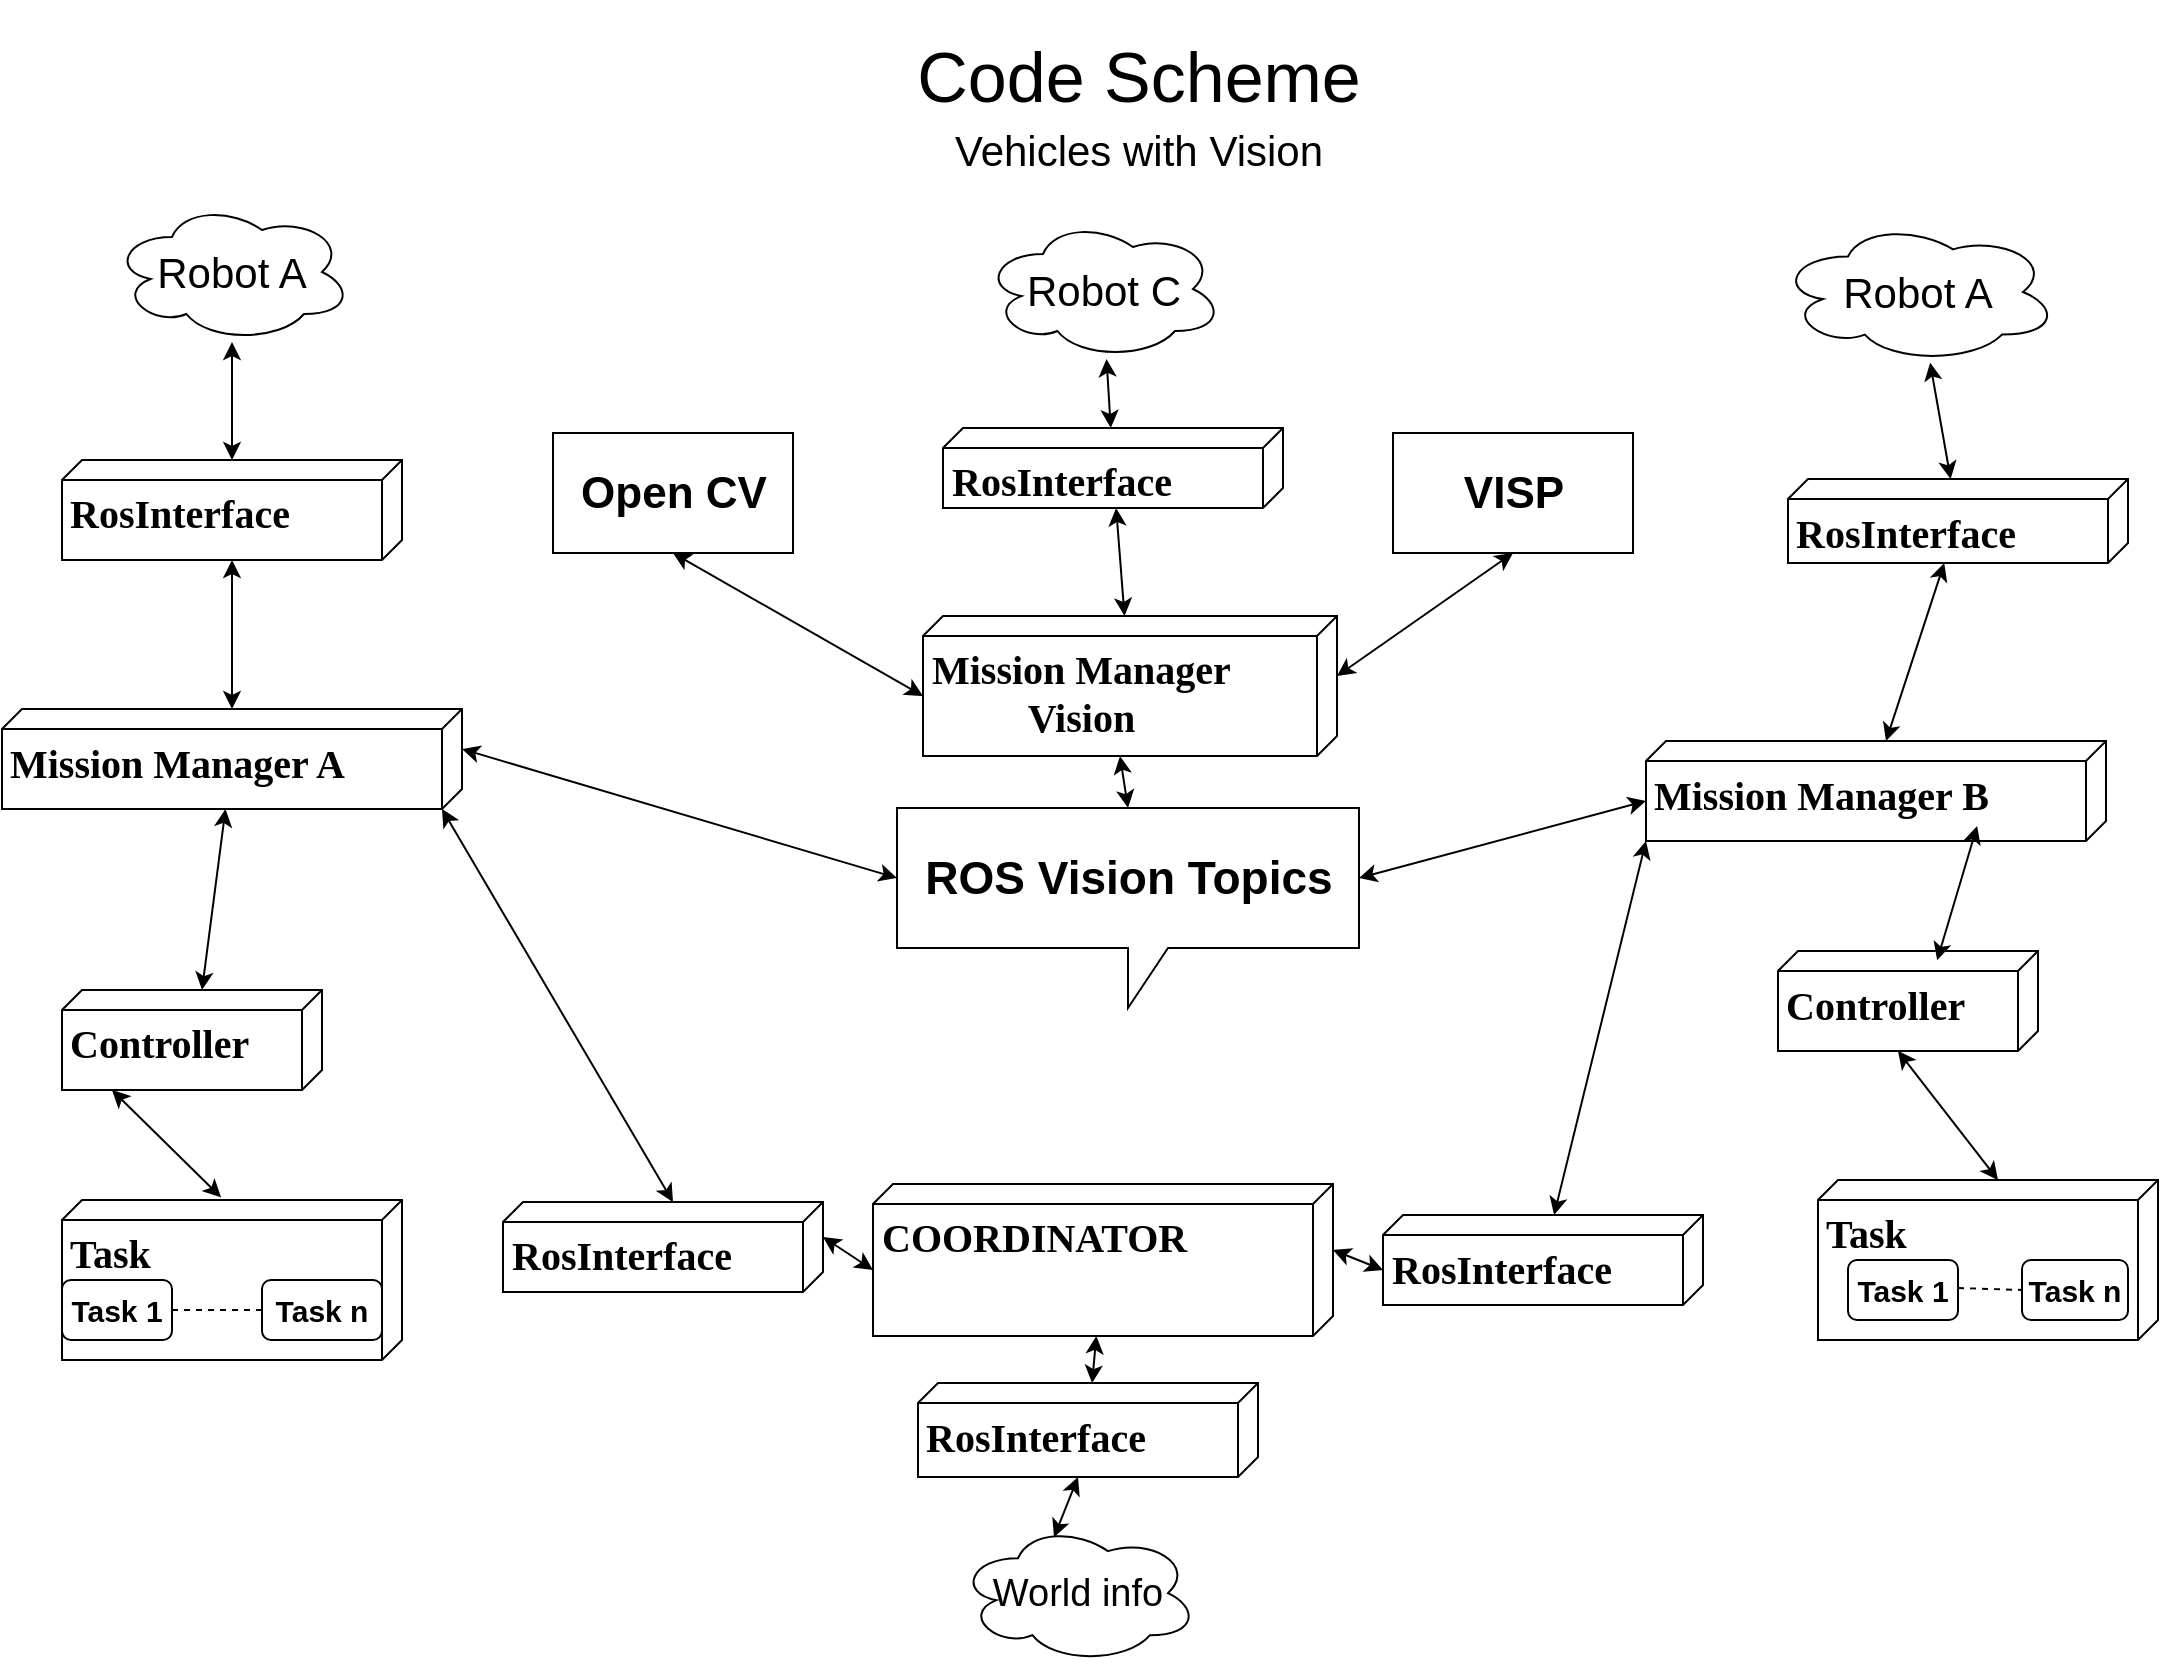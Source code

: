 <mxfile version="10.6.7" type="device"><diagram name="Page-1" id="5f0bae14-7c28-e335-631c-24af17079c00"><mxGraphModel dx="1379" dy="697" grid="1" gridSize="10" guides="1" tooltips="1" connect="1" arrows="1" fold="1" page="1" pageScale="1" pageWidth="1100" pageHeight="850" background="#ffffff" math="0" shadow="0"><root><mxCell id="0"/><mxCell id="1" parent="0"/><mxCell id="JcpDHUBGxtpZMHkQBKUx-31" style="edgeStyle=orthogonalEdgeStyle;rounded=0;orthogonalLoop=1;jettySize=auto;html=1;exitX=0;exitY=0;exitDx=110;exitDy=170;exitPerimeter=0;entryX=0.5;entryY=0;entryDx=0;entryDy=0;shape=link;strokeColor=none;" parent="1" source="39150e848f15840c-1" edge="1"><mxGeometry relative="1" as="geometry"><mxPoint x="175.286" y="220.143" as="targetPoint"/></mxGeometry></mxCell><mxCell id="39150e848f15840c-1" value="&lt;div align=&quot;center&quot;&gt;&lt;b&gt;&lt;font style=&quot;font-size: 20px&quot;&gt;RosInterface&lt;/font&gt;&lt;/b&gt;&lt;span&gt;&lt;b&gt;&lt;br&gt;&lt;/b&gt;&lt;/span&gt;&lt;/div&gt;&lt;div align=&quot;center&quot;&gt;&lt;span&gt;&lt;br&gt;&lt;/span&gt;&lt;/div&gt;&lt;div style=&quot;font-size: 14px&quot; align=&quot;center&quot;&gt;&lt;span&gt;&lt;br&gt;&lt;/span&gt;&lt;/div&gt;&lt;div style=&quot;font-size: 14px&quot; align=&quot;center&quot;&gt;&lt;span&gt;&lt;br&gt;&lt;/span&gt;&lt;/div&gt;" style="verticalAlign=top;align=left;spacingTop=8;spacingLeft=2;spacingRight=12;shape=cube;size=10;direction=south;fontStyle=0;html=1;rounded=0;shadow=0;comic=0;labelBackgroundColor=none;strokeColor=#000000;strokeWidth=1;fillColor=#ffffff;fontFamily=Verdana;fontSize=12;fontColor=#000000;" parent="1" vertex="1"><mxGeometry x="40" y="240" width="170" height="50" as="geometry"/></mxCell><mxCell id="39150e848f15840c-2" value="&lt;div style=&quot;font-size: 20px&quot; align=&quot;left&quot;&gt;&lt;font style=&quot;font-size: 20px&quot;&gt;&lt;b&gt;Mission Manager A&lt;/b&gt;&lt;span&gt;&lt;b&gt;&lt;br&gt;&lt;/b&gt;&lt;/span&gt;&lt;/font&gt;&lt;/div&gt;&lt;div style=&quot;font-size: 20px&quot; align=&quot;left&quot;&gt;&lt;font style=&quot;font-size: 20px&quot;&gt;&lt;span&gt;&lt;br&gt;&lt;/span&gt;&lt;/font&gt;&lt;/div&gt;&lt;div style=&quot;font-size: 15px&quot; align=&quot;left&quot;&gt;&lt;font style=&quot;font-size: 15px&quot;&gt;&lt;span&gt;&lt;font style=&quot;font-size: 15px&quot;&gt;&lt;br&gt;&lt;/font&gt;&lt;/span&gt;&lt;/font&gt;&lt;/div&gt;&lt;div style=&quot;font-size: 15px&quot; align=&quot;left&quot;&gt;&lt;font style=&quot;font-size: 15px&quot;&gt;&lt;span&gt;&lt;br&gt;&lt;/span&gt;&lt;/font&gt;&lt;/div&gt;" style="verticalAlign=top;align=left;spacingTop=8;spacingLeft=2;spacingRight=12;shape=cube;size=10;direction=south;fontStyle=0;html=1;rounded=0;shadow=0;comic=0;labelBackgroundColor=none;strokeColor=#000000;strokeWidth=1;fillColor=#ffffff;fontFamily=Verdana;fontSize=12;fontColor=#000000;" parent="1" vertex="1"><mxGeometry x="10" y="364.5" width="230" height="50" as="geometry"/></mxCell><mxCell id="39150e848f15840c-3" value="&lt;div style=&quot;font-size: 20px&quot;&gt;&lt;b&gt;Task&lt;/b&gt;&lt;/div&gt;&lt;div&gt;&amp;nbsp;&lt;br&gt;&lt;/div&gt;" style="verticalAlign=top;align=left;spacingTop=8;spacingLeft=2;spacingRight=12;shape=cube;size=10;direction=south;fontStyle=0;html=1;rounded=0;shadow=0;comic=0;labelBackgroundColor=none;strokeColor=#000000;strokeWidth=1;fillColor=#ffffff;fontFamily=Verdana;fontSize=12;fontColor=#000000;" parent="1" vertex="1"><mxGeometry x="40" y="610" width="170" height="80" as="geometry"/></mxCell><mxCell id="JcpDHUBGxtpZMHkQBKUx-4" value="" style="endArrow=classic;startArrow=classic;html=1;" parent="1" source="39150e848f15840c-1" target="39150e848f15840c-2" edge="1"><mxGeometry width="50" height="50" relative="1" as="geometry"><mxPoint x="385" y="112.5" as="sourcePoint"/><mxPoint x="435" y="62.5" as="targetPoint"/></mxGeometry></mxCell><mxCell id="sYWxKbz_J7B2PeeYU7CP-4" style="rounded=0;orthogonalLoop=1;jettySize=auto;html=1;entryX=-0.016;entryY=0.532;entryDx=0;entryDy=0;entryPerimeter=0;elbow=vertical;exitX=0;exitY=0;exitDx=50;exitDy=105;exitPerimeter=0;startArrow=classic;startFill=1;" edge="1" parent="1" source="JcpDHUBGxtpZMHkQBKUx-8" target="39150e848f15840c-3"><mxGeometry relative="1" as="geometry"><mxPoint x="120" y="560" as="sourcePoint"/></mxGeometry></mxCell><mxCell id="JcpDHUBGxtpZMHkQBKUx-8" value="&lt;div style=&quot;font-size: 20px&quot; align=&quot;center&quot;&gt;&lt;b&gt;Controller&lt;/b&gt;&lt;font style=&quot;font-size: 20px&quot;&gt;&lt;span&gt;&lt;b&gt;&lt;br&gt;&lt;/b&gt;&lt;/span&gt;&lt;/font&gt;&lt;/div&gt;&lt;div style=&quot;font-size: 15px&quot; align=&quot;center&quot;&gt;&lt;font style=&quot;font-size: 15px&quot;&gt;&lt;span&gt;&lt;/span&gt;&lt;/font&gt; &lt;br&gt;&lt;/div&gt;" style="verticalAlign=top;align=left;spacingTop=8;spacingLeft=2;spacingRight=12;shape=cube;size=10;direction=south;fontStyle=0;html=1;rounded=0;shadow=0;comic=0;labelBackgroundColor=none;strokeColor=#000000;strokeWidth=1;fillColor=#ffffff;fontFamily=Verdana;fontSize=12;fontColor=#000000;" parent="1" vertex="1"><mxGeometry x="40" y="505" width="130" height="50" as="geometry"/></mxCell><mxCell id="JcpDHUBGxtpZMHkQBKUx-14" value="&lt;div style=&quot;font-size: 15px&quot;&gt;&lt;font style=&quot;font-size: 15px&quot;&gt;&lt;b&gt;Task 1&lt;/b&gt;&lt;/font&gt;&lt;/div&gt;&lt;div style=&quot;font-size: 15px&quot;&gt;&lt;font style=&quot;font-size: 15px&quot;&gt;&lt;b&gt;&lt;br&gt;&lt;/b&gt;&lt;/font&gt;&lt;/div&gt;" style="rounded=1;whiteSpace=wrap;html=1;verticalAlign=top;" parent="1" vertex="1"><mxGeometry x="40" y="650" width="55" height="30" as="geometry"/></mxCell><mxCell id="JcpDHUBGxtpZMHkQBKUx-22" value="" style="endArrow=none;dashed=1;html=1;exitX=1;exitY=0.5;exitDx=0;exitDy=0;entryX=1;entryY=0.5;entryDx=0;entryDy=0;" parent="1" edge="1" target="JcpDHUBGxtpZMHkQBKUx-14" source="JcpDHUBGxtpZMHkQBKUx-19"><mxGeometry width="50" height="50" relative="1" as="geometry"><mxPoint x="265.667" y="630.333" as="sourcePoint"/><mxPoint x="440.333" y="630.333" as="targetPoint"/></mxGeometry></mxCell><mxCell id="JcpDHUBGxtpZMHkQBKUx-23" value="" style="endArrow=classic;startArrow=classic;html=1;exitX=0;exitY=0;exitDx=0;exitDy=60;exitPerimeter=0;" parent="1" source="JcpDHUBGxtpZMHkQBKUx-8" edge="1" target="39150e848f15840c-2"><mxGeometry width="50" height="50" relative="1" as="geometry"><mxPoint x="40" y="680" as="sourcePoint"/><mxPoint x="880" y="216" as="targetPoint"/></mxGeometry></mxCell><mxCell id="JcpDHUBGxtpZMHkQBKUx-38" value="&lt;p style=&quot;line-height: 0%&quot;&gt;Code Scheme &lt;br style=&quot;font-size: 35px&quot;&gt;&lt;/p&gt;&lt;div style=&quot;line-height: 20% ; font-size: 21px&quot;&gt;Vehicles with Vision&lt;/div&gt;&lt;div style=&quot;line-height: 20% ; font-size: 21px&quot;&gt;&lt;br&gt;&lt;/div&gt;&lt;p&gt;&lt;/p&gt;" style="text;html=1;resizable=0;points=[];autosize=1;align=center;verticalAlign=top;spacingTop=-4;fontSize=35;" parent="1" vertex="1"><mxGeometry x="457.5" y="10.5" width="240" height="110" as="geometry"/></mxCell><mxCell id="JcpDHUBGxtpZMHkQBKUx-19" value="&lt;font style=&quot;font-size: 15px&quot;&gt;&lt;b&gt;Task n&lt;/b&gt;&lt;/font&gt;" style="rounded=1;whiteSpace=wrap;html=1;verticalAlign=top;" parent="1" vertex="1"><mxGeometry x="140" y="650" width="60" height="30" as="geometry"/></mxCell><mxCell id="sYWxKbz_J7B2PeeYU7CP-5" value="&lt;div align=&quot;left&quot;&gt;&lt;b&gt;&lt;font style=&quot;font-size: 20px&quot;&gt;RosInterface&lt;/font&gt;&lt;/b&gt;&lt;span&gt;&lt;b&gt;&lt;br&gt;&lt;/b&gt;&lt;/span&gt;&lt;/div&gt;&lt;div align=&quot;left&quot;&gt;&lt;span&gt;&lt;br&gt;&lt;/span&gt;&lt;/div&gt;&lt;div style=&quot;font-size: 14px&quot; align=&quot;left&quot;&gt;&lt;span&gt;&lt;br&gt;&lt;/span&gt;&lt;/div&gt;&lt;div style=&quot;font-size: 14px&quot; align=&quot;left&quot;&gt;&lt;span&gt;&lt;br&gt;&lt;/span&gt;&lt;/div&gt;" style="verticalAlign=top;align=left;spacingTop=8;spacingLeft=2;spacingRight=12;shape=cube;size=10;direction=south;fontStyle=0;html=1;rounded=0;shadow=0;comic=0;labelBackgroundColor=none;strokeColor=#000000;strokeWidth=1;fillColor=#ffffff;fontFamily=Verdana;fontSize=12;fontColor=#000000;" vertex="1" parent="1"><mxGeometry x="903" y="249.5" width="170" height="42" as="geometry"/></mxCell><mxCell id="sYWxKbz_J7B2PeeYU7CP-6" value="&lt;div style=&quot;font-size: 20px&quot; align=&quot;left&quot;&gt;&lt;font style=&quot;font-size: 20px&quot;&gt;&lt;b&gt;Mission Manager B&lt;/b&gt;&lt;/font&gt;&lt;/div&gt;&lt;div style=&quot;font-size: 20px&quot; align=&quot;left&quot;&gt;&lt;font style=&quot;font-size: 20px&quot;&gt;&lt;b&gt;&lt;/b&gt;&lt;span&gt;&lt;b&gt;&lt;br&gt;&lt;/b&gt;&lt;/span&gt;&lt;/font&gt;&lt;/div&gt;&lt;div style=&quot;font-size: 20px&quot; align=&quot;left&quot;&gt;&lt;font style=&quot;font-size: 20px&quot;&gt;&lt;span&gt;&lt;br&gt;&lt;/span&gt;&lt;/font&gt;&lt;/div&gt;&lt;div style=&quot;font-size: 15px&quot; align=&quot;left&quot;&gt;&lt;font style=&quot;font-size: 15px&quot;&gt;&lt;span&gt;&lt;font style=&quot;font-size: 15px&quot;&gt;&lt;br&gt;&lt;/font&gt;&lt;/span&gt;&lt;/font&gt;&lt;/div&gt;&lt;div style=&quot;font-size: 15px&quot; align=&quot;left&quot;&gt;&lt;font style=&quot;font-size: 15px&quot;&gt;&lt;span&gt;&lt;br&gt;&lt;/span&gt;&lt;/font&gt;&lt;/div&gt;&lt;font size=&quot;1&quot;&gt;&lt;/font&gt;" style="verticalAlign=top;align=left;spacingTop=8;spacingLeft=2;spacingRight=12;shape=cube;size=10;direction=south;fontStyle=0;html=1;rounded=0;shadow=0;comic=0;labelBackgroundColor=none;strokeColor=#000000;strokeWidth=1;fillColor=#ffffff;fontFamily=Verdana;fontSize=12;fontColor=#000000;" vertex="1" parent="1"><mxGeometry x="832" y="380.5" width="230" height="50" as="geometry"/></mxCell><mxCell id="sYWxKbz_J7B2PeeYU7CP-7" value="&lt;div style=&quot;font-size: 20px&quot;&gt;&lt;b&gt;Task&lt;/b&gt;&lt;/div&gt;&lt;div&gt;&amp;nbsp;&lt;br&gt;&lt;/div&gt;" style="verticalAlign=top;align=left;spacingTop=8;spacingLeft=2;spacingRight=12;shape=cube;size=10;direction=south;fontStyle=0;html=1;rounded=0;shadow=0;comic=0;labelBackgroundColor=none;strokeColor=#000000;strokeWidth=1;fillColor=#ffffff;fontFamily=Verdana;fontSize=12;fontColor=#000000;" vertex="1" parent="1"><mxGeometry x="918" y="600" width="170" height="80" as="geometry"/></mxCell><mxCell id="sYWxKbz_J7B2PeeYU7CP-8" value="" style="endArrow=classic;startArrow=classic;html=1;entryX=0;entryY=0;entryDx=0;entryDy=110.0;entryPerimeter=0;" edge="1" source="sYWxKbz_J7B2PeeYU7CP-5" target="sYWxKbz_J7B2PeeYU7CP-6" parent="1"><mxGeometry width="50" height="50" relative="1" as="geometry"><mxPoint x="1118" y="111.5" as="sourcePoint"/><mxPoint x="1007.571" y="373" as="targetPoint"/></mxGeometry></mxCell><mxCell id="sYWxKbz_J7B2PeeYU7CP-57" style="edgeStyle=none;rounded=0;orthogonalLoop=1;jettySize=auto;html=1;exitX=0;exitY=0;exitDx=50;exitDy=70;exitPerimeter=0;entryX=0;entryY=0;entryDx=0;entryDy=80;entryPerimeter=0;startArrow=classic;startFill=1;" edge="1" parent="1" source="sYWxKbz_J7B2PeeYU7CP-10" target="sYWxKbz_J7B2PeeYU7CP-7"><mxGeometry relative="1" as="geometry"/></mxCell><mxCell id="sYWxKbz_J7B2PeeYU7CP-10" value="&lt;div style=&quot;font-size: 20px&quot; align=&quot;left&quot;&gt;&lt;b&gt;Controller&lt;/b&gt;&lt;font style=&quot;font-size: 20px&quot;&gt;&lt;span&gt;&lt;b&gt;&lt;br&gt;&lt;/b&gt;&lt;/span&gt;&lt;/font&gt;&lt;/div&gt;&lt;div style=&quot;font-size: 15px&quot; align=&quot;left&quot;&gt;&lt;font style=&quot;font-size: 15px&quot;&gt;&lt;span&gt;&lt;/span&gt;&lt;/font&gt; &lt;br&gt;&lt;/div&gt;" style="verticalAlign=top;align=left;spacingTop=8;spacingLeft=2;spacingRight=12;shape=cube;size=10;direction=south;fontStyle=0;html=1;rounded=0;shadow=0;comic=0;labelBackgroundColor=none;strokeColor=#000000;strokeWidth=1;fillColor=#ffffff;fontFamily=Verdana;fontSize=12;fontColor=#000000;" vertex="1" parent="1"><mxGeometry x="898" y="485.5" width="130" height="50" as="geometry"/></mxCell><mxCell id="sYWxKbz_J7B2PeeYU7CP-11" value="&lt;div style=&quot;font-size: 15px&quot;&gt;&lt;font style=&quot;font-size: 15px&quot;&gt;&lt;b&gt;Task 1&lt;/b&gt;&lt;/font&gt;&lt;/div&gt;&lt;div style=&quot;font-size: 15px&quot;&gt;&lt;font style=&quot;font-size: 15px&quot;&gt;&lt;b&gt;&lt;br&gt;&lt;/b&gt;&lt;/font&gt;&lt;/div&gt;" style="rounded=1;whiteSpace=wrap;html=1;verticalAlign=top;" vertex="1" parent="1"><mxGeometry x="933" y="640" width="55" height="30" as="geometry"/></mxCell><mxCell id="sYWxKbz_J7B2PeeYU7CP-12" value="" style="endArrow=none;dashed=1;html=1;entryX=0;entryY=0.5;entryDx=0;entryDy=0;" edge="1" target="sYWxKbz_J7B2PeeYU7CP-14" parent="1"><mxGeometry width="50" height="50" relative="1" as="geometry"><mxPoint x="988" y="654" as="sourcePoint"/><mxPoint x="828.286" y="663.429" as="targetPoint"/></mxGeometry></mxCell><mxCell id="sYWxKbz_J7B2PeeYU7CP-13" value="" style="endArrow=classic;startArrow=classic;html=1;exitX=0;exitY=0;exitDx=0;exitDy=160;exitPerimeter=0;entryX=0;entryY=0;entryDx=50;entryDy=120.0;entryPerimeter=0;" edge="1" parent="1"><mxGeometry width="50" height="50" relative="1" as="geometry"><mxPoint x="977.571" y="490.143" as="sourcePoint"/><mxPoint x="997.571" y="423" as="targetPoint"/></mxGeometry></mxCell><mxCell id="sYWxKbz_J7B2PeeYU7CP-14" value="&lt;font style=&quot;font-size: 15px&quot;&gt;&lt;b&gt;Task n&lt;/b&gt;&lt;/font&gt;" style="rounded=1;whiteSpace=wrap;html=1;verticalAlign=top;" vertex="1" parent="1"><mxGeometry x="1020" y="640" width="53" height="30" as="geometry"/></mxCell><mxCell id="sYWxKbz_J7B2PeeYU7CP-27" value="" style="edgeStyle=none;rounded=0;orthogonalLoop=1;jettySize=auto;html=1;startArrow=classic;startFill=1;" edge="1" parent="1" source="sYWxKbz_J7B2PeeYU7CP-16" target="sYWxKbz_J7B2PeeYU7CP-25"><mxGeometry relative="1" as="geometry"/></mxCell><mxCell id="sYWxKbz_J7B2PeeYU7CP-56" style="edgeStyle=none;rounded=0;orthogonalLoop=1;jettySize=auto;html=1;exitX=0;exitY=0;exitDx=47;exitDy=90;exitPerimeter=0;startArrow=classic;startFill=1;entryX=0.4;entryY=0.1;entryDx=0;entryDy=0;entryPerimeter=0;" edge="1" parent="1" source="sYWxKbz_J7B2PeeYU7CP-16" target="sYWxKbz_J7B2PeeYU7CP-22"><mxGeometry relative="1" as="geometry"/></mxCell><mxCell id="sYWxKbz_J7B2PeeYU7CP-16" value="&lt;div align=&quot;left&quot;&gt;&lt;b&gt;&lt;font style=&quot;font-size: 20px&quot;&gt;RosInterface&lt;/font&gt;&lt;/b&gt;&lt;span&gt;&lt;b&gt;&lt;br&gt;&lt;/b&gt;&lt;/span&gt;&lt;/div&gt;&lt;div align=&quot;left&quot;&gt;&lt;span&gt;&lt;br&gt;&lt;/span&gt;&lt;/div&gt;&lt;div style=&quot;font-size: 14px&quot; align=&quot;left&quot;&gt;&lt;span&gt;&lt;br&gt;&lt;/span&gt;&lt;/div&gt;&lt;div style=&quot;font-size: 14px&quot; align=&quot;left&quot;&gt;&lt;span&gt;&lt;br&gt;&lt;/span&gt;&lt;/div&gt;" style="verticalAlign=top;align=left;spacingTop=8;spacingLeft=2;spacingRight=12;shape=cube;size=10;direction=south;fontStyle=0;html=1;rounded=0;shadow=0;comic=0;labelBackgroundColor=none;strokeColor=#000000;strokeWidth=1;fillColor=#ffffff;fontFamily=Verdana;fontSize=12;fontColor=#000000;" vertex="1" parent="1"><mxGeometry x="468" y="701.5" width="170" height="47" as="geometry"/></mxCell><mxCell id="sYWxKbz_J7B2PeeYU7CP-18" value="" style="edgeStyle=none;rounded=0;orthogonalLoop=1;jettySize=auto;html=1;startArrow=classic;startFill=1;" edge="1" parent="1" source="sYWxKbz_J7B2PeeYU7CP-17" target="39150e848f15840c-1"><mxGeometry relative="1" as="geometry"/></mxCell><mxCell id="sYWxKbz_J7B2PeeYU7CP-17" value="&lt;font style=&quot;font-size: 21px&quot;&gt;Robot A&lt;/font&gt;" style="ellipse;shape=cloud;whiteSpace=wrap;html=1;" vertex="1" parent="1"><mxGeometry x="65" y="111" width="120" height="70" as="geometry"/></mxCell><mxCell id="sYWxKbz_J7B2PeeYU7CP-20" value="" style="edgeStyle=none;rounded=0;orthogonalLoop=1;jettySize=auto;html=1;startArrow=classic;startFill=1;" edge="1" parent="1" source="sYWxKbz_J7B2PeeYU7CP-19" target="sYWxKbz_J7B2PeeYU7CP-5"><mxGeometry relative="1" as="geometry"/></mxCell><mxCell id="sYWxKbz_J7B2PeeYU7CP-19" value="&lt;font style=&quot;font-size: 21px&quot;&gt;Robot A&lt;/font&gt;" style="ellipse;shape=cloud;whiteSpace=wrap;html=1;" vertex="1" parent="1"><mxGeometry x="898" y="120.5" width="140" height="71" as="geometry"/></mxCell><mxCell id="sYWxKbz_J7B2PeeYU7CP-22" value="&lt;font style=&quot;font-size: 19px&quot;&gt;World info&lt;/font&gt;" style="ellipse;shape=cloud;whiteSpace=wrap;html=1;" vertex="1" parent="1"><mxGeometry x="488" y="771.571" width="120" height="70" as="geometry"/></mxCell><mxCell id="sYWxKbz_J7B2PeeYU7CP-25" value="&lt;div style=&quot;font-size: 20px&quot; align=&quot;left&quot;&gt;&lt;font style=&quot;font-size: 20px&quot;&gt;&lt;span&gt;&lt;b&gt;COORDINATOR&lt;br&gt;&lt;/b&gt;&lt;/span&gt;&lt;/font&gt;&lt;/div&gt;&lt;div style=&quot;font-size: 20px&quot; align=&quot;left&quot;&gt;&lt;font style=&quot;font-size: 20px&quot;&gt;&lt;span&gt;&lt;br&gt;&lt;/span&gt;&lt;/font&gt;&lt;/div&gt;&lt;div style=&quot;font-size: 15px&quot; align=&quot;left&quot;&gt;&lt;font style=&quot;font-size: 15px&quot;&gt;&lt;span&gt;&lt;font style=&quot;font-size: 15px&quot;&gt;&lt;br&gt;&lt;/font&gt;&lt;/span&gt;&lt;/font&gt;&lt;/div&gt;&lt;div style=&quot;font-size: 15px&quot; align=&quot;left&quot;&gt;&lt;font style=&quot;font-size: 15px&quot;&gt;&lt;span&gt;&lt;br&gt;&lt;/span&gt;&lt;/font&gt;&lt;/div&gt;" style="verticalAlign=top;align=left;spacingTop=8;spacingLeft=2;spacingRight=12;shape=cube;size=10;direction=south;fontStyle=0;html=1;rounded=0;shadow=0;comic=0;labelBackgroundColor=none;strokeColor=#000000;strokeWidth=1;fillColor=#ffffff;fontFamily=Verdana;fontSize=12;fontColor=#000000;" vertex="1" parent="1"><mxGeometry x="445.5" y="602" width="230" height="76" as="geometry"/></mxCell><mxCell id="sYWxKbz_J7B2PeeYU7CP-30" value="Text" style="text;html=1;resizable=0;points=[];autosize=1;align=left;verticalAlign=top;spacingTop=-4;" vertex="1" parent="1"><mxGeometry x="278.5" y="605.5" width="40" height="20" as="geometry"/></mxCell><mxCell id="sYWxKbz_J7B2PeeYU7CP-44" style="edgeStyle=none;rounded=0;orthogonalLoop=1;jettySize=auto;html=1;exitX=0;exitY=0;exitDx=17.5;exitDy=0;exitPerimeter=0;entryX=0;entryY=0;entryDx=43;entryDy=230.0;entryPerimeter=0;startArrow=classic;startFill=1;" edge="1" parent="1" source="sYWxKbz_J7B2PeeYU7CP-31" target="sYWxKbz_J7B2PeeYU7CP-25"><mxGeometry relative="1" as="geometry"/></mxCell><mxCell id="sYWxKbz_J7B2PeeYU7CP-47" style="edgeStyle=none;rounded=0;orthogonalLoop=1;jettySize=auto;html=1;exitX=0;exitY=0;exitDx=0;exitDy=75;exitPerimeter=0;entryX=0;entryY=0;entryDx=50;entryDy=10;entryPerimeter=0;startArrow=classic;startFill=1;" edge="1" parent="1" source="sYWxKbz_J7B2PeeYU7CP-31" target="39150e848f15840c-2"><mxGeometry relative="1" as="geometry"/></mxCell><mxCell id="sYWxKbz_J7B2PeeYU7CP-31" value="&lt;div align=&quot;left&quot;&gt;&lt;b&gt;&lt;font style=&quot;font-size: 20px&quot;&gt;RosInterface&lt;/font&gt;&lt;/b&gt;&lt;span&gt;&lt;b&gt;&lt;br&gt;&lt;/b&gt;&lt;/span&gt;&lt;/div&gt;&lt;div align=&quot;left&quot;&gt;&lt;span&gt;&lt;br&gt;&lt;/span&gt;&lt;/div&gt;&lt;div style=&quot;font-size: 14px&quot; align=&quot;left&quot;&gt;&lt;span&gt;&lt;br&gt;&lt;/span&gt;&lt;/div&gt;&lt;div style=&quot;font-size: 14px&quot; align=&quot;left&quot;&gt;&lt;span&gt;&lt;br&gt;&lt;/span&gt;&lt;/div&gt;" style="verticalAlign=top;align=left;spacingTop=8;spacingLeft=2;spacingRight=12;shape=cube;size=10;direction=south;fontStyle=0;html=1;rounded=0;shadow=0;comic=0;labelBackgroundColor=none;strokeColor=#000000;strokeWidth=1;fillColor=#ffffff;fontFamily=Verdana;fontSize=12;fontColor=#000000;" vertex="1" parent="1"><mxGeometry x="260.5" y="611" width="160" height="45" as="geometry"/></mxCell><mxCell id="sYWxKbz_J7B2PeeYU7CP-45" style="edgeStyle=none;rounded=0;orthogonalLoop=1;jettySize=auto;html=1;exitX=0;exitY=0;exitDx=27.5;exitDy=160;exitPerimeter=0;entryX=0;entryY=0;entryDx=33;entryDy=0;entryPerimeter=0;startArrow=classic;startFill=1;" edge="1" parent="1" source="sYWxKbz_J7B2PeeYU7CP-34" target="sYWxKbz_J7B2PeeYU7CP-25"><mxGeometry relative="1" as="geometry"/></mxCell><mxCell id="sYWxKbz_J7B2PeeYU7CP-46" style="edgeStyle=none;rounded=0;orthogonalLoop=1;jettySize=auto;html=1;entryX=1;entryY=1;entryDx=0;entryDy=0;entryPerimeter=0;startArrow=classic;startFill=1;" edge="1" parent="1" source="sYWxKbz_J7B2PeeYU7CP-34" target="sYWxKbz_J7B2PeeYU7CP-6"><mxGeometry relative="1" as="geometry"/></mxCell><mxCell id="sYWxKbz_J7B2PeeYU7CP-34" value="&lt;div align=&quot;left&quot;&gt;&lt;b&gt;&lt;font style=&quot;font-size: 20px&quot;&gt;RosInterface&lt;/font&gt;&lt;/b&gt;&lt;span&gt;&lt;b&gt;&lt;br&gt;&lt;/b&gt;&lt;/span&gt;&lt;/div&gt;&lt;div align=&quot;left&quot;&gt;&lt;span&gt;&lt;br&gt;&lt;/span&gt;&lt;/div&gt;&lt;div style=&quot;font-size: 14px&quot; align=&quot;left&quot;&gt;&lt;span&gt;&lt;br&gt;&lt;/span&gt;&lt;/div&gt;&lt;div style=&quot;font-size: 14px&quot; align=&quot;left&quot;&gt;&lt;span&gt;&lt;br&gt;&lt;/span&gt;&lt;/div&gt;" style="verticalAlign=top;align=left;spacingTop=8;spacingLeft=2;spacingRight=12;shape=cube;size=10;direction=south;fontStyle=0;html=1;rounded=0;shadow=0;comic=0;labelBackgroundColor=none;strokeColor=#000000;strokeWidth=1;fillColor=#ffffff;fontFamily=Verdana;fontSize=12;fontColor=#000000;" vertex="1" parent="1"><mxGeometry x="700.5" y="617.5" width="160" height="45" as="geometry"/></mxCell><mxCell id="sYWxKbz_J7B2PeeYU7CP-35" style="edgeStyle=orthogonalEdgeStyle;rounded=0;orthogonalLoop=1;jettySize=auto;html=1;exitX=0;exitY=0;exitDx=110;exitDy=170;exitPerimeter=0;entryX=0.5;entryY=0;entryDx=0;entryDy=0;shape=link;strokeColor=none;" edge="1" source="sYWxKbz_J7B2PeeYU7CP-36" parent="1"><mxGeometry relative="1" as="geometry"><mxPoint x="615.786" y="212.643" as="targetPoint"/></mxGeometry></mxCell><mxCell id="sYWxKbz_J7B2PeeYU7CP-36" value="&lt;div align=&quot;center&quot;&gt;&lt;b&gt;&lt;font style=&quot;font-size: 20px&quot;&gt;RosInterface&lt;/font&gt;&lt;/b&gt;&lt;span&gt;&lt;b&gt;&lt;br&gt;&lt;/b&gt;&lt;/span&gt;&lt;/div&gt;&lt;div align=&quot;center&quot;&gt;&lt;span&gt;&lt;br&gt;&lt;/span&gt;&lt;/div&gt;&lt;div style=&quot;font-size: 14px&quot; align=&quot;center&quot;&gt;&lt;span&gt;&lt;br&gt;&lt;/span&gt;&lt;/div&gt;&lt;div style=&quot;font-size: 14px&quot; align=&quot;center&quot;&gt;&lt;span&gt;&lt;br&gt;&lt;/span&gt;&lt;/div&gt;" style="verticalAlign=top;align=left;spacingTop=8;spacingLeft=2;spacingRight=12;shape=cube;size=10;direction=south;fontStyle=0;html=1;rounded=0;shadow=0;comic=0;labelBackgroundColor=none;strokeColor=#000000;strokeWidth=1;fillColor=#ffffff;fontFamily=Verdana;fontSize=12;fontColor=#000000;" vertex="1" parent="1"><mxGeometry x="480.5" y="224" width="170" height="40" as="geometry"/></mxCell><mxCell id="sYWxKbz_J7B2PeeYU7CP-52" style="edgeStyle=none;rounded=0;orthogonalLoop=1;jettySize=auto;html=1;exitX=0;exitY=0;exitDx=70;exitDy=108.5;exitPerimeter=0;entryX=0.5;entryY=0;entryDx=0;entryDy=0;entryPerimeter=0;startArrow=classic;startFill=1;" edge="1" parent="1" source="sYWxKbz_J7B2PeeYU7CP-37" target="sYWxKbz_J7B2PeeYU7CP-50"><mxGeometry relative="1" as="geometry"/></mxCell><mxCell id="sYWxKbz_J7B2PeeYU7CP-37" value="&lt;div style=&quot;font-size: 20px&quot; align=&quot;left&quot;&gt;&lt;font style=&quot;font-size: 20px&quot;&gt;&lt;b&gt;Mission Manager &lt;br&gt;&lt;/b&gt;&lt;/font&gt;&lt;/div&gt;&lt;div style=&quot;font-size: 20px&quot; align=&quot;center&quot;&gt;&lt;font style=&quot;font-size: 20px&quot;&gt;&lt;b&gt;Vision&lt;/b&gt;&lt;span&gt;&lt;b&gt;&lt;br&gt;&lt;/b&gt;&lt;/span&gt;&lt;/font&gt;&lt;/div&gt;&lt;div style=&quot;font-size: 20px&quot; align=&quot;left&quot;&gt;&lt;font style=&quot;font-size: 20px&quot;&gt;&lt;span&gt;&lt;br&gt;&lt;/span&gt;&lt;/font&gt;&lt;/div&gt;&lt;div style=&quot;font-size: 15px&quot; align=&quot;left&quot;&gt;&lt;font style=&quot;font-size: 15px&quot;&gt;&lt;span&gt;&lt;font style=&quot;font-size: 15px&quot;&gt;&lt;br&gt;&lt;/font&gt;&lt;/span&gt;&lt;/font&gt;&lt;/div&gt;&lt;div style=&quot;font-size: 15px&quot; align=&quot;left&quot;&gt;&lt;font style=&quot;font-size: 15px&quot;&gt;&lt;span&gt;&lt;br&gt;&lt;/span&gt;&lt;/font&gt;&lt;/div&gt;" style="verticalAlign=top;align=left;spacingTop=8;spacingLeft=2;spacingRight=12;shape=cube;size=10;direction=south;fontStyle=0;html=1;rounded=0;shadow=0;comic=0;labelBackgroundColor=none;strokeColor=#000000;strokeWidth=1;fillColor=#ffffff;fontFamily=Verdana;fontSize=12;fontColor=#000000;" vertex="1" parent="1"><mxGeometry x="470.5" y="318" width="207" height="70" as="geometry"/></mxCell><mxCell id="sYWxKbz_J7B2PeeYU7CP-38" value="" style="endArrow=classic;startArrow=classic;html=1;" edge="1" source="sYWxKbz_J7B2PeeYU7CP-36" target="sYWxKbz_J7B2PeeYU7CP-37" parent="1"><mxGeometry width="50" height="50" relative="1" as="geometry"><mxPoint x="825.5" y="105" as="sourcePoint"/><mxPoint x="875.5" y="55" as="targetPoint"/></mxGeometry></mxCell><mxCell id="sYWxKbz_J7B2PeeYU7CP-39" value="" style="edgeStyle=none;rounded=0;orthogonalLoop=1;jettySize=auto;html=1;startArrow=classic;startFill=1;" edge="1" source="sYWxKbz_J7B2PeeYU7CP-40" target="sYWxKbz_J7B2PeeYU7CP-36" parent="1"><mxGeometry relative="1" as="geometry"/></mxCell><mxCell id="sYWxKbz_J7B2PeeYU7CP-40" value="&lt;font style=&quot;font-size: 21px&quot;&gt;Robot C&lt;br&gt;&lt;/font&gt;" style="ellipse;shape=cloud;whiteSpace=wrap;html=1;" vertex="1" parent="1"><mxGeometry x="500.5" y="119.5" width="120" height="70" as="geometry"/></mxCell><mxCell id="sYWxKbz_J7B2PeeYU7CP-48" style="edgeStyle=none;rounded=0;orthogonalLoop=1;jettySize=auto;html=1;exitX=0.5;exitY=1;exitDx=0;exitDy=0;entryX=0;entryY=0;entryDx=40;entryDy=207.0;entryPerimeter=0;startArrow=classic;startFill=1;" edge="1" parent="1" source="sYWxKbz_J7B2PeeYU7CP-42" target="sYWxKbz_J7B2PeeYU7CP-37"><mxGeometry relative="1" as="geometry"/></mxCell><mxCell id="sYWxKbz_J7B2PeeYU7CP-42" value="&lt;font style=&quot;font-size: 22px&quot;&gt;&lt;b&gt;Open CV&lt;/b&gt;&lt;/font&gt;" style="rounded=0;whiteSpace=wrap;html=1;" vertex="1" parent="1"><mxGeometry x="285.5" y="226.5" width="120" height="60" as="geometry"/></mxCell><mxCell id="sYWxKbz_J7B2PeeYU7CP-49" style="edgeStyle=none;rounded=0;orthogonalLoop=1;jettySize=auto;html=1;exitX=0.5;exitY=1;exitDx=0;exitDy=0;entryX=0;entryY=0;entryDx=30;entryDy=0;entryPerimeter=0;startArrow=classic;startFill=1;" edge="1" parent="1" source="sYWxKbz_J7B2PeeYU7CP-43" target="sYWxKbz_J7B2PeeYU7CP-37"><mxGeometry relative="1" as="geometry"/></mxCell><mxCell id="sYWxKbz_J7B2PeeYU7CP-43" value="&lt;font style=&quot;font-size: 22px&quot;&gt;&lt;b&gt;VISP&lt;/b&gt;&lt;/font&gt;" style="rounded=0;whiteSpace=wrap;html=1;" vertex="1" parent="1"><mxGeometry x="705.5" y="226.5" width="120" height="60" as="geometry"/></mxCell><mxCell id="sYWxKbz_J7B2PeeYU7CP-53" style="edgeStyle=none;rounded=0;orthogonalLoop=1;jettySize=auto;html=1;exitX=0;exitY=0;exitDx=0;exitDy=35;exitPerimeter=0;entryX=0;entryY=0;entryDx=20;entryDy=0;entryPerimeter=0;startArrow=classic;startFill=1;" edge="1" parent="1" source="sYWxKbz_J7B2PeeYU7CP-50" target="39150e848f15840c-2"><mxGeometry relative="1" as="geometry"/></mxCell><mxCell id="sYWxKbz_J7B2PeeYU7CP-54" style="edgeStyle=none;rounded=0;orthogonalLoop=1;jettySize=auto;html=1;exitX=0;exitY=0;exitDx=231;exitDy=35;exitPerimeter=0;entryX=0;entryY=0;entryDx=30;entryDy=230.0;entryPerimeter=0;startArrow=classic;startFill=1;" edge="1" parent="1" source="sYWxKbz_J7B2PeeYU7CP-50" target="sYWxKbz_J7B2PeeYU7CP-6"><mxGeometry relative="1" as="geometry"/></mxCell><mxCell id="sYWxKbz_J7B2PeeYU7CP-50" value="&lt;b&gt;&lt;font style=&quot;font-size: 23px&quot;&gt;ROS Vision Topics&lt;/font&gt;&lt;/b&gt;" style="shape=callout;whiteSpace=wrap;html=1;perimeter=calloutPerimeter;" vertex="1" parent="1"><mxGeometry x="457.5" y="414" width="231" height="100" as="geometry"/></mxCell></root></mxGraphModel></diagram></mxfile>